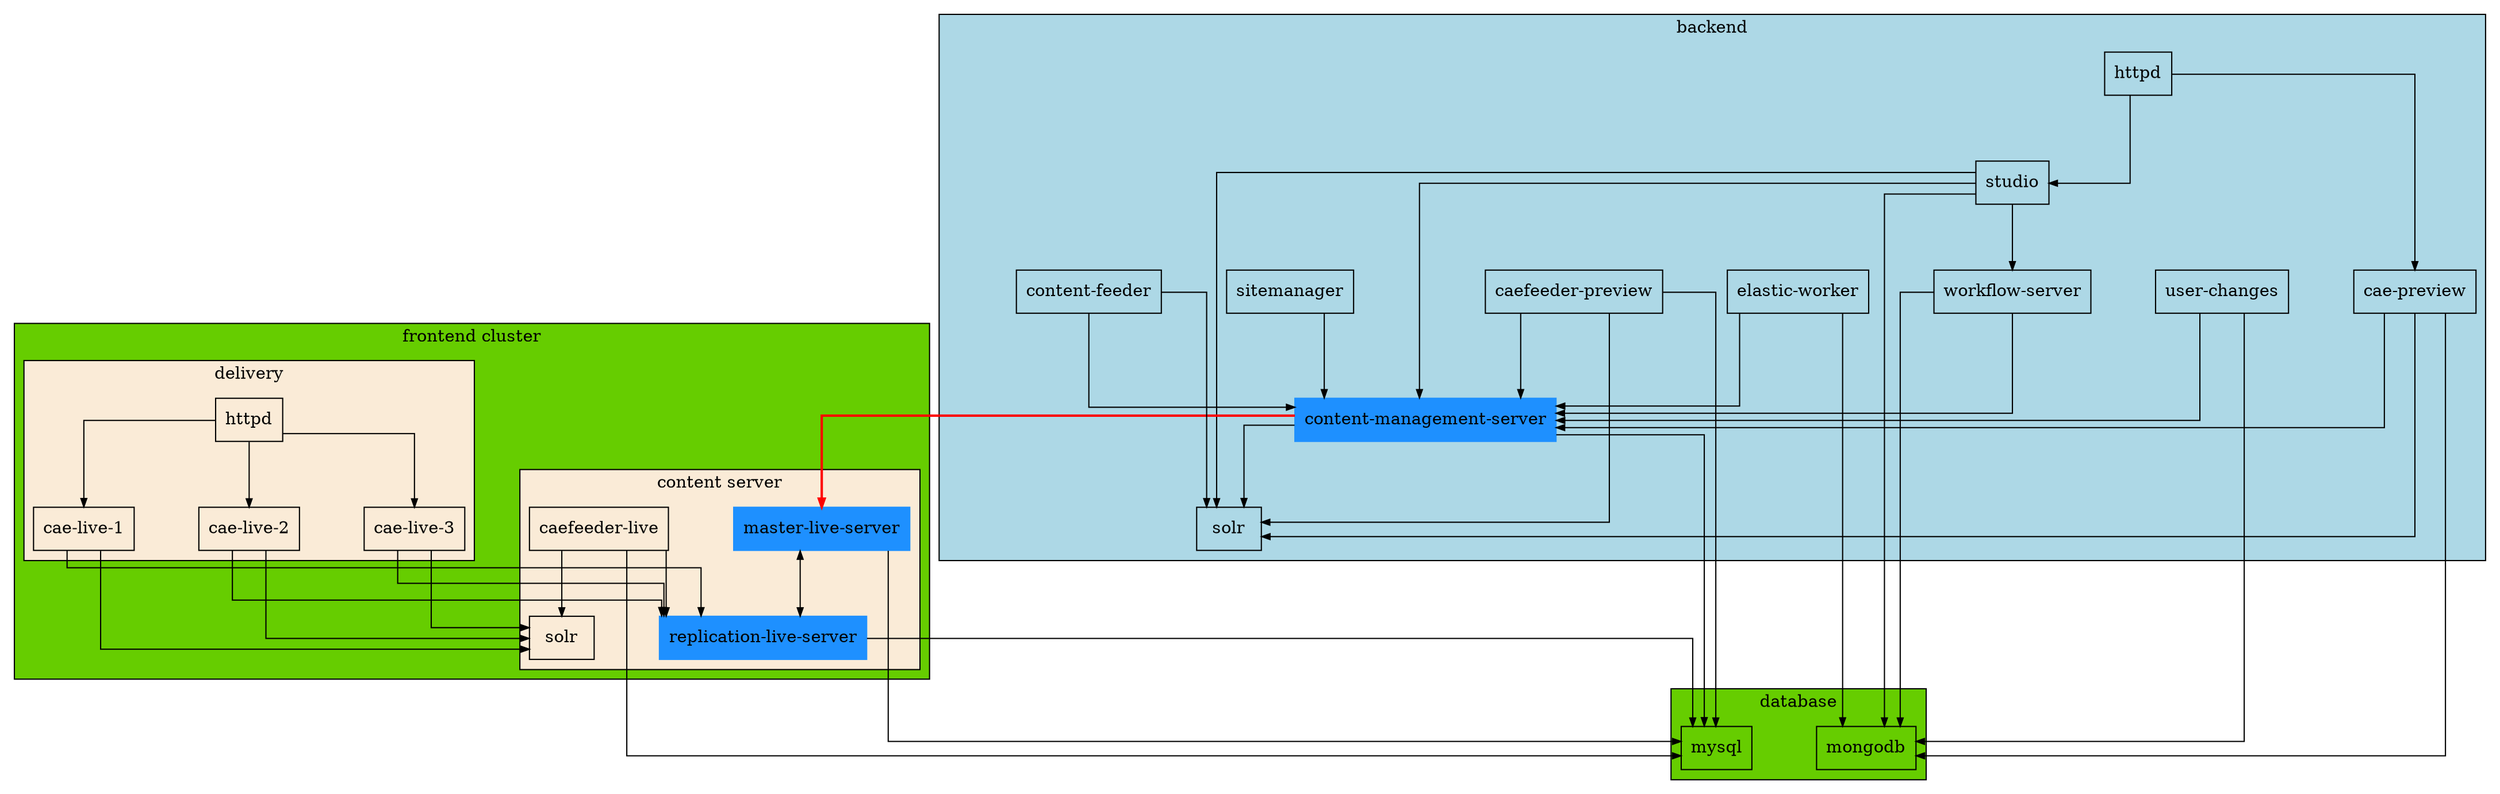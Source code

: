 #

digraph D {

  dpi = 196

  node [
    shape     = record
  ]

  edge [
    arrowhead = normal
    arrowsize = 0.7
  ]

  splines  = ortho;
  ranksep  = 0.75;
  nodesep  = 0.75;

  subgraph cluster_database {

    bgcolor  = chartreuse3
    label    = "database"

    mysql         [ label = "mysql" ]
    mongodb       [ label = "mongodb" ]
  }


  subgraph cluster_backend {

    label    = "backend"
    bgcolor  = lightblue

    httpd_be        [ label = "httpd" ]
    cae_preview     [ label = "cae-preview" ]
    studio          [ label = "studio" ]
    solr_be         [ label = "solr" ]

    httpd_be        -> cae_preview
    httpd_be        -> studio

    cae_preview     -> solr_be
    cae_preview     -> mongodb
    cae_preview     -> cms

    content_feeder  -> cms
    content_feeder  -> solr_be

    cms             [ label = "content-management-server" color = "dodgerblue" style = filled ]
    content_feeder  [ label = "content-feeder" ]
    user_changes    [ label = "user-changes" ]
    elastic_worker  [ label = "elastic-worker" ]
    sitemanager     [ label = "sitemanager" ]
    feeder_preview  [ label = "caefeeder-preview" ]

    workflow_server [ label = "workflow-server" ]

    studio          -> workflow_server
    studio          -> solr_be
    studio          -> cms
    studio          -> mongodb

    cms             -> solr_be
    workflow_server -> cms
    workflow_server -> mongodb

    feeder_preview  -> solr_be
    feeder_preview  -> cms

    elastic_worker  -> cms
    elastic_worker  -> mongodb

    user_changes    -> cms
    user_changes    -> mongodb

    sitemanager     -> cms

    cms             -> mysql
    feeder_preview  -> mysql
  }

  subgraph cluster_frontend {

    label   = "frontend cluster"
    bgcolor = chartreuse3

    subgraph cluster_content_server {

      label   = "content server"
      bgcolor = antiquewhite

      rls         [ label = "replication-live-server" color = "dodgerblue" style = filled ]
      mls         [ label = "master-live-server" color = "dodgerblue" style = filled ]
      feeder_live [ label = "caefeeder-live" ]
      solr_fe     [ label = "solr" ]


      feeder_live     -> solr_fe
      feeder_live     -> rls
      feeder_live     -> mysql
      mls             -> rls [ dir=both ]
      mls             -> mysql
      rls             -> mysql

      cms             -> mls [ penwidth = 2, color = "red" ]
    }


    subgraph cluster_delivery {

      label   = "delivery"
      bgcolor = antiquewhite

      httpd_fe      [ label = "httpd" ]
      cae1          [ label = "cae-live-1" ]
      cae2          [ label = "cae-live-2" ]
      cae3          [ label = "cae-live-3" ]

      httpd_fe  -> cae1
      httpd_fe  -> cae2
      httpd_fe  -> cae3

      cae1      -> rls
      cae1      -> solr_fe

      cae2      -> rls
      cae2      -> solr_fe

      cae3      -> rls
      cae3      -> solr_fe
    }
  }
}
